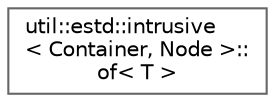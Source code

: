 digraph "Graphical Class Hierarchy"
{
 // LATEX_PDF_SIZE
  bgcolor="transparent";
  edge [fontname=Helvetica,fontsize=10,labelfontname=Helvetica,labelfontsize=10];
  node [fontname=Helvetica,fontsize=10,shape=box,height=0.2,width=0.4];
  rankdir="LR";
  Node0 [id="Node000000",label="util::estd::intrusive\l\< Container, Node \>::\lof\< T \>",height=0.2,width=0.4,color="grey40", fillcolor="white", style="filled",URL="$d0/d83/structutil_1_1estd_1_1intrusive_1_1of.html",tooltip=" "];
}

